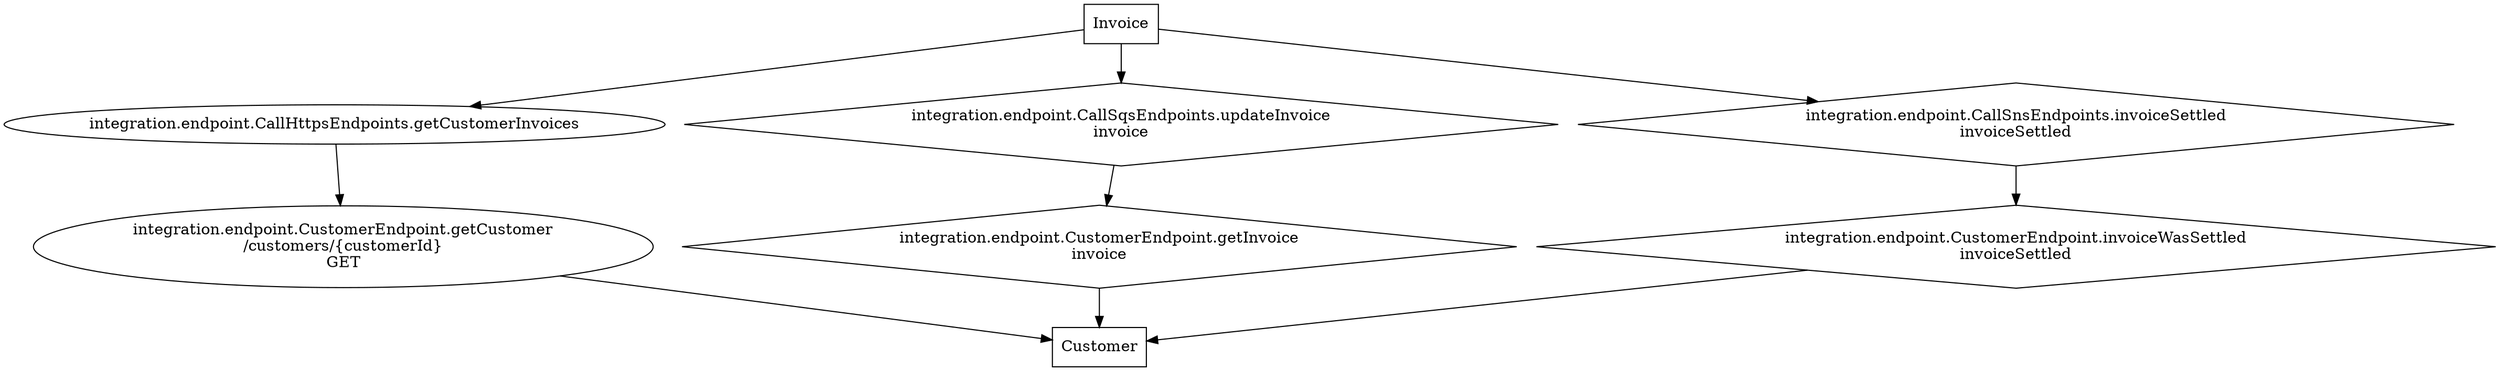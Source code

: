 digraph G {
  "1" [label="Customer" shape="rectangle"]
  "2" [label="Invoice" shape="rectangle"]

  "1#6e184a1a-b56b-4765-86db-f7ecc8173e78" [label="integration.endpoint.CustomerEndpoint.getCustomer\n/customers/{customerId}\nGET" shape="ellipse"]
  "1#f3a6ead6-80b4-441e-9c2d-bf27b6301630" [label="integration.endpoint.CustomerEndpoint.getInvoice\ninvoice" shape="diamond"]
  "1#97a4fada-961d-4dc1-8608-eeb1619e085c" [label="integration.endpoint.CustomerEndpoint.invoiceWasSettled\ninvoiceSettled" shape="diamond"]
  "2#2d9f08b8-c469-4ead-8d79-38e2e6070ffe" [label="integration.endpoint.CallHttpsEndpoints.getCustomerInvoices" shape="ellipse"]
  "2#afef900b-313a-45ec-a507-6dd629714eed" [label="integration.endpoint.CallSqsEndpoints.updateInvoice\ninvoice" shape="diamond"]
  "2#eece73d3-d53d-43d5-aea1-dde19a81647a" [label="integration.endpoint.CallSnsEndpoints.invoiceSettled\ninvoiceSettled" shape="diamond"]
  "1#6e184a1a-b56b-4765-86db-f7ecc8173e78" -> "1"
  "1#f3a6ead6-80b4-441e-9c2d-bf27b6301630" -> "1"
  "1#97a4fada-961d-4dc1-8608-eeb1619e085c" -> "1"
  "2#2d9f08b8-c469-4ead-8d79-38e2e6070ffe" -> "1#6e184a1a-b56b-4765-86db-f7ecc8173e78"
  "2" -> "2#2d9f08b8-c469-4ead-8d79-38e2e6070ffe"
  "2#afef900b-313a-45ec-a507-6dd629714eed" -> "1#f3a6ead6-80b4-441e-9c2d-bf27b6301630"
  "2" -> "2#afef900b-313a-45ec-a507-6dd629714eed"
  "2#eece73d3-d53d-43d5-aea1-dde19a81647a" -> "1#97a4fada-961d-4dc1-8608-eeb1619e085c"
  "2" -> "2#eece73d3-d53d-43d5-aea1-dde19a81647a"
}